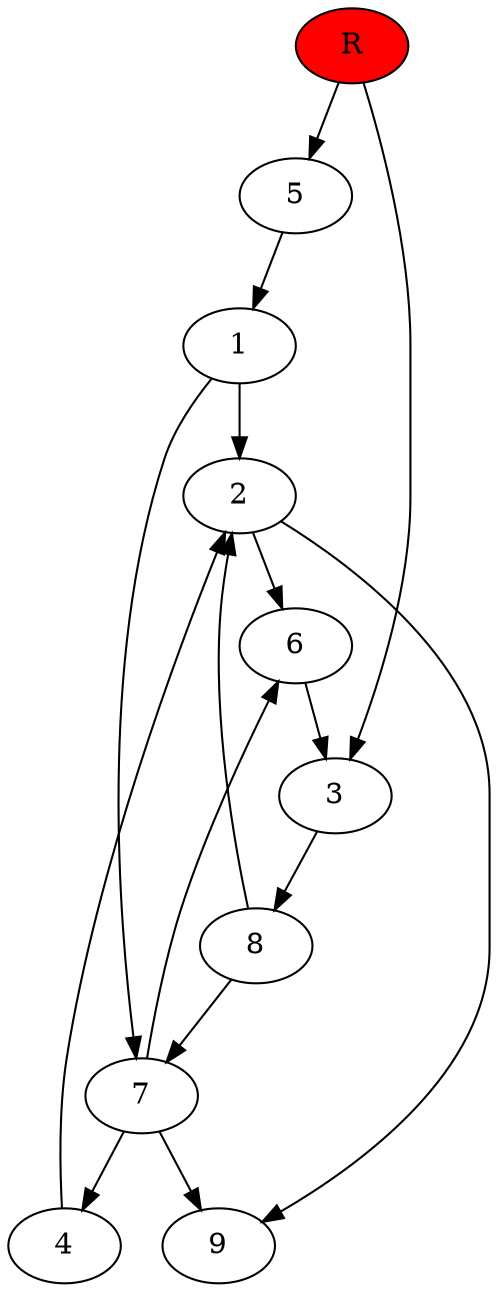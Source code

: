 digraph prb69454 {
	1
	2
	3
	4
	5
	6
	7
	8
	R [fillcolor="#ff0000" style=filled]
	1 -> 2
	1 -> 7
	2 -> 6
	2 -> 9
	3 -> 8
	4 -> 2
	5 -> 1
	6 -> 3
	7 -> 4
	7 -> 6
	7 -> 9
	8 -> 2
	8 -> 7
	R -> 3
	R -> 5
}
